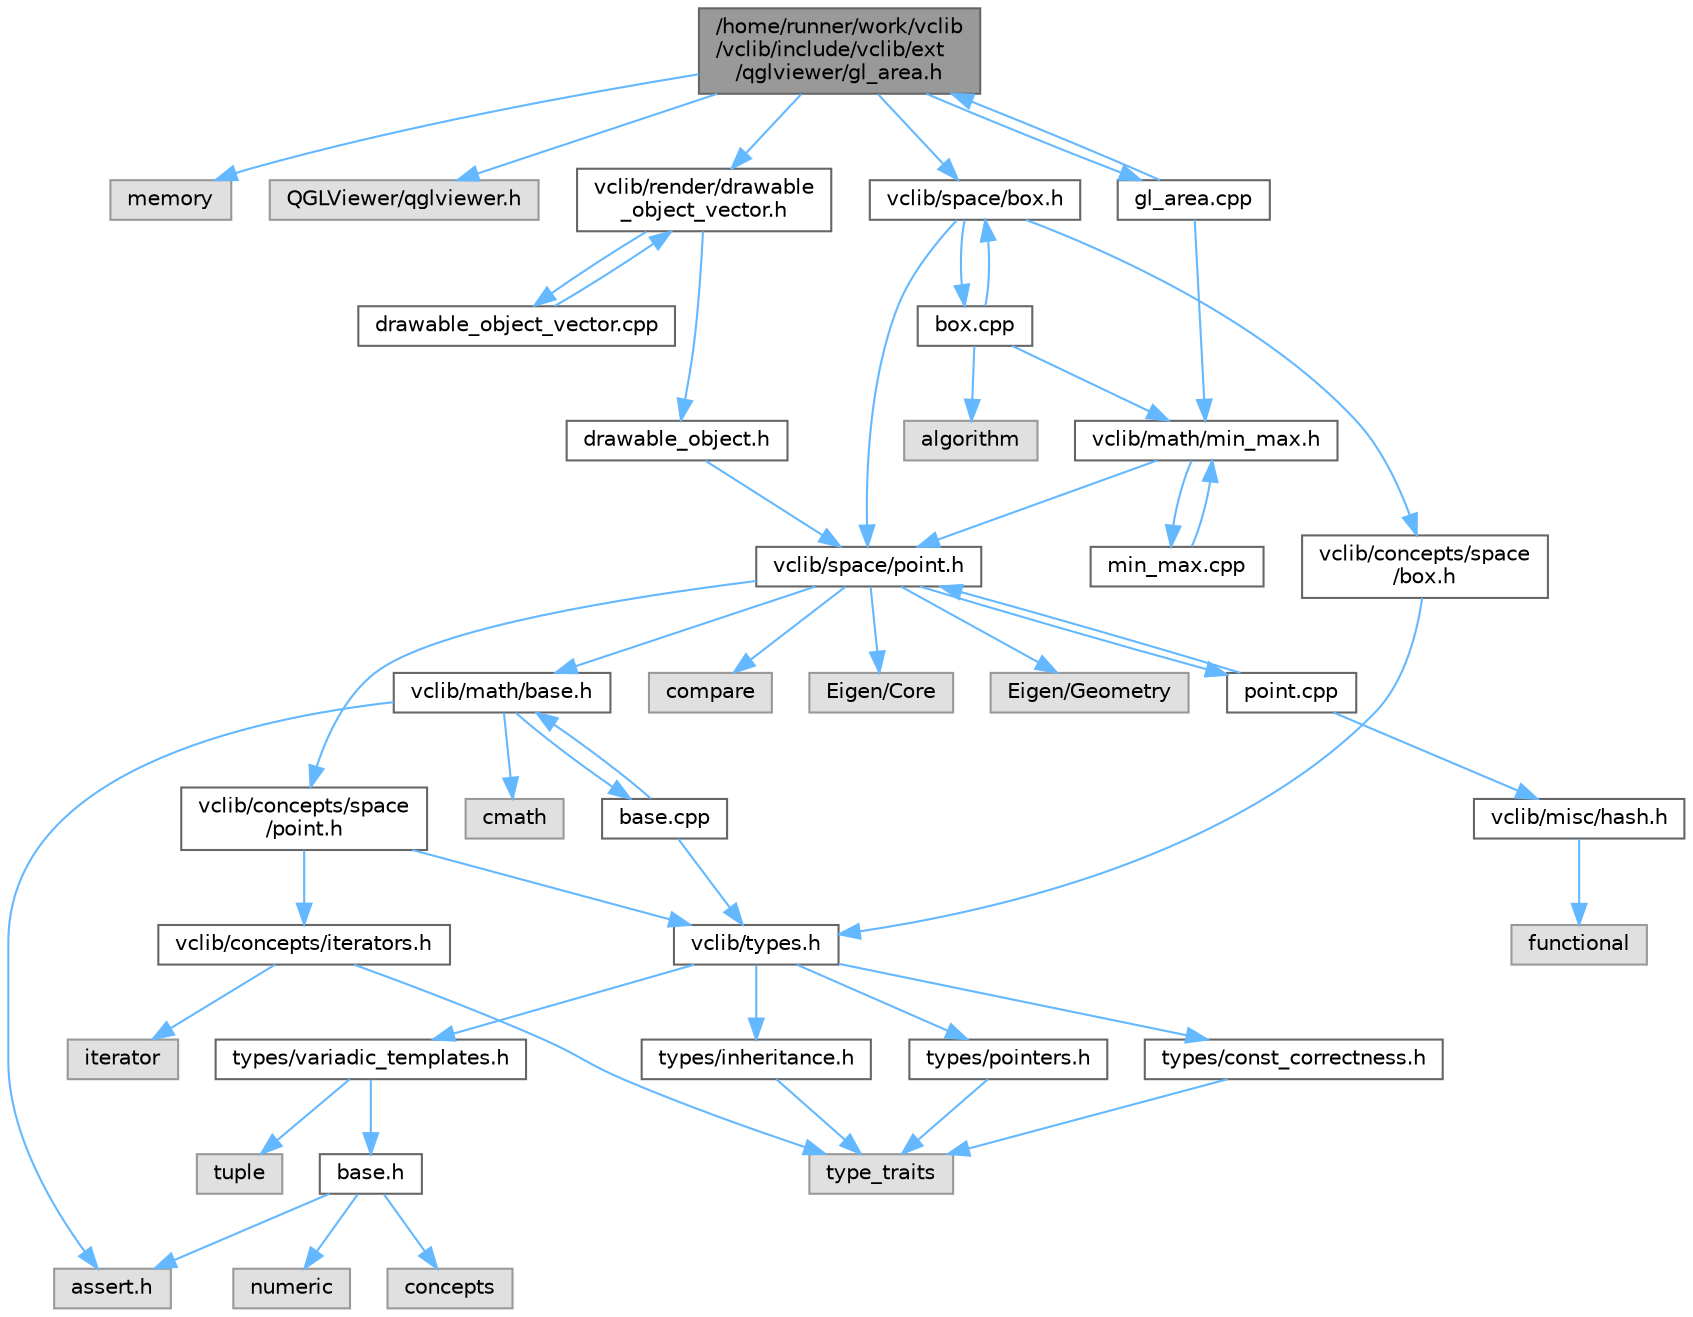 digraph "/home/runner/work/vclib/vclib/include/vclib/ext/qglviewer/gl_area.h"
{
 // LATEX_PDF_SIZE
  bgcolor="transparent";
  edge [fontname=Helvetica,fontsize=10,labelfontname=Helvetica,labelfontsize=10];
  node [fontname=Helvetica,fontsize=10,shape=box,height=0.2,width=0.4];
  Node1 [label="/home/runner/work/vclib\l/vclib/include/vclib/ext\l/qglviewer/gl_area.h",height=0.2,width=0.4,color="gray40", fillcolor="grey60", style="filled", fontcolor="black",tooltip=" "];
  Node1 -> Node2 [color="steelblue1",style="solid"];
  Node2 [label="memory",height=0.2,width=0.4,color="grey60", fillcolor="#E0E0E0", style="filled",tooltip=" "];
  Node1 -> Node3 [color="steelblue1",style="solid"];
  Node3 [label="QGLViewer/qglviewer.h",height=0.2,width=0.4,color="grey60", fillcolor="#E0E0E0", style="filled",tooltip=" "];
  Node1 -> Node4 [color="steelblue1",style="solid"];
  Node4 [label="vclib/render/drawable\l_object_vector.h",height=0.2,width=0.4,color="grey40", fillcolor="white", style="filled",URL="$drawable__object__vector_8h.html",tooltip=" "];
  Node4 -> Node5 [color="steelblue1",style="solid"];
  Node5 [label="drawable_object.h",height=0.2,width=0.4,color="grey40", fillcolor="white", style="filled",URL="$drawable__object_8h.html",tooltip=" "];
  Node5 -> Node6 [color="steelblue1",style="solid"];
  Node6 [label="vclib/space/point.h",height=0.2,width=0.4,color="grey40", fillcolor="white", style="filled",URL="$space_2point_8h.html",tooltip=" "];
  Node6 -> Node7 [color="steelblue1",style="solid"];
  Node7 [label="compare",height=0.2,width=0.4,color="grey60", fillcolor="#E0E0E0", style="filled",tooltip=" "];
  Node6 -> Node8 [color="steelblue1",style="solid"];
  Node8 [label="Eigen/Core",height=0.2,width=0.4,color="grey60", fillcolor="#E0E0E0", style="filled",tooltip=" "];
  Node6 -> Node9 [color="steelblue1",style="solid"];
  Node9 [label="Eigen/Geometry",height=0.2,width=0.4,color="grey60", fillcolor="#E0E0E0", style="filled",tooltip=" "];
  Node6 -> Node10 [color="steelblue1",style="solid"];
  Node10 [label="vclib/concepts/space\l/point.h",height=0.2,width=0.4,color="grey40", fillcolor="white", style="filled",URL="$concepts_2space_2point_8h.html",tooltip=" "];
  Node10 -> Node11 [color="steelblue1",style="solid"];
  Node11 [label="vclib/concepts/iterators.h",height=0.2,width=0.4,color="grey40", fillcolor="white", style="filled",URL="$concepts_2iterators_8h.html",tooltip=" "];
  Node11 -> Node12 [color="steelblue1",style="solid"];
  Node12 [label="iterator",height=0.2,width=0.4,color="grey60", fillcolor="#E0E0E0", style="filled",tooltip=" "];
  Node11 -> Node13 [color="steelblue1",style="solid"];
  Node13 [label="type_traits",height=0.2,width=0.4,color="grey60", fillcolor="#E0E0E0", style="filled",tooltip=" "];
  Node10 -> Node14 [color="steelblue1",style="solid"];
  Node14 [label="vclib/types.h",height=0.2,width=0.4,color="grey40", fillcolor="white", style="filled",URL="$types_8h.html",tooltip=" "];
  Node14 -> Node15 [color="steelblue1",style="solid"];
  Node15 [label="types/const_correctness.h",height=0.2,width=0.4,color="grey40", fillcolor="white", style="filled",URL="$types_2const__correctness_8h.html",tooltip=" "];
  Node15 -> Node13 [color="steelblue1",style="solid"];
  Node14 -> Node16 [color="steelblue1",style="solid"];
  Node16 [label="types/inheritance.h",height=0.2,width=0.4,color="grey40", fillcolor="white", style="filled",URL="$inheritance_8h.html",tooltip=" "];
  Node16 -> Node13 [color="steelblue1",style="solid"];
  Node14 -> Node17 [color="steelblue1",style="solid"];
  Node17 [label="types/pointers.h",height=0.2,width=0.4,color="grey40", fillcolor="white", style="filled",URL="$types_2pointers_8h.html",tooltip=" "];
  Node17 -> Node13 [color="steelblue1",style="solid"];
  Node14 -> Node18 [color="steelblue1",style="solid"];
  Node18 [label="types/variadic_templates.h",height=0.2,width=0.4,color="grey40", fillcolor="white", style="filled",URL="$variadic__templates_8h.html",tooltip=" "];
  Node18 -> Node19 [color="steelblue1",style="solid"];
  Node19 [label="base.h",height=0.2,width=0.4,color="grey40", fillcolor="white", style="filled",URL="$types_2base_8h.html",tooltip=" "];
  Node19 -> Node20 [color="steelblue1",style="solid"];
  Node20 [label="assert.h",height=0.2,width=0.4,color="grey60", fillcolor="#E0E0E0", style="filled",tooltip=" "];
  Node19 -> Node21 [color="steelblue1",style="solid"];
  Node21 [label="concepts",height=0.2,width=0.4,color="grey60", fillcolor="#E0E0E0", style="filled",tooltip=" "];
  Node19 -> Node22 [color="steelblue1",style="solid"];
  Node22 [label="numeric",height=0.2,width=0.4,color="grey60", fillcolor="#E0E0E0", style="filled",tooltip=" "];
  Node18 -> Node23 [color="steelblue1",style="solid"];
  Node23 [label="tuple",height=0.2,width=0.4,color="grey60", fillcolor="#E0E0E0", style="filled",tooltip=" "];
  Node6 -> Node24 [color="steelblue1",style="solid"];
  Node24 [label="vclib/math/base.h",height=0.2,width=0.4,color="grey40", fillcolor="white", style="filled",URL="$math_2base_8h.html",tooltip=" "];
  Node24 -> Node25 [color="steelblue1",style="solid"];
  Node25 [label="cmath",height=0.2,width=0.4,color="grey60", fillcolor="#E0E0E0", style="filled",tooltip=" "];
  Node24 -> Node20 [color="steelblue1",style="solid"];
  Node24 -> Node26 [color="steelblue1",style="solid"];
  Node26 [label="base.cpp",height=0.2,width=0.4,color="grey40", fillcolor="white", style="filled",URL="$base_8cpp.html",tooltip=" "];
  Node26 -> Node24 [color="steelblue1",style="solid"];
  Node26 -> Node14 [color="steelblue1",style="solid"];
  Node6 -> Node27 [color="steelblue1",style="solid"];
  Node27 [label="point.cpp",height=0.2,width=0.4,color="grey40", fillcolor="white", style="filled",URL="$point_8cpp.html",tooltip=" "];
  Node27 -> Node6 [color="steelblue1",style="solid"];
  Node27 -> Node28 [color="steelblue1",style="solid"];
  Node28 [label="vclib/misc/hash.h",height=0.2,width=0.4,color="grey40", fillcolor="white", style="filled",URL="$hash_8h.html",tooltip=" "];
  Node28 -> Node29 [color="steelblue1",style="solid"];
  Node29 [label="functional",height=0.2,width=0.4,color="grey60", fillcolor="#E0E0E0", style="filled",tooltip=" "];
  Node4 -> Node30 [color="steelblue1",style="solid"];
  Node30 [label="drawable_object_vector.cpp",height=0.2,width=0.4,color="grey40", fillcolor="white", style="filled",URL="$drawable__object__vector_8cpp.html",tooltip=" "];
  Node30 -> Node4 [color="steelblue1",style="solid"];
  Node1 -> Node31 [color="steelblue1",style="solid"];
  Node31 [label="vclib/space/box.h",height=0.2,width=0.4,color="grey40", fillcolor="white", style="filled",URL="$space_2box_8h.html",tooltip=" "];
  Node31 -> Node32 [color="steelblue1",style="solid"];
  Node32 [label="vclib/concepts/space\l/box.h",height=0.2,width=0.4,color="grey40", fillcolor="white", style="filled",URL="$concepts_2space_2box_8h.html",tooltip=" "];
  Node32 -> Node14 [color="steelblue1",style="solid"];
  Node31 -> Node6 [color="steelblue1",style="solid"];
  Node31 -> Node33 [color="steelblue1",style="solid"];
  Node33 [label="box.cpp",height=0.2,width=0.4,color="grey40", fillcolor="white", style="filled",URL="$box_8cpp.html",tooltip=" "];
  Node33 -> Node31 [color="steelblue1",style="solid"];
  Node33 -> Node34 [color="steelblue1",style="solid"];
  Node34 [label="algorithm",height=0.2,width=0.4,color="grey60", fillcolor="#E0E0E0", style="filled",tooltip=" "];
  Node33 -> Node35 [color="steelblue1",style="solid"];
  Node35 [label="vclib/math/min_max.h",height=0.2,width=0.4,color="grey40", fillcolor="white", style="filled",URL="$min__max_8h.html",tooltip=" "];
  Node35 -> Node6 [color="steelblue1",style="solid"];
  Node35 -> Node36 [color="steelblue1",style="solid"];
  Node36 [label="min_max.cpp",height=0.2,width=0.4,color="grey40", fillcolor="white", style="filled",URL="$min__max_8cpp.html",tooltip=" "];
  Node36 -> Node35 [color="steelblue1",style="solid"];
  Node1 -> Node37 [color="steelblue1",style="solid"];
  Node37 [label="gl_area.cpp",height=0.2,width=0.4,color="grey40", fillcolor="white", style="filled",URL="$gl__area_8cpp.html",tooltip=" "];
  Node37 -> Node1 [color="steelblue1",style="solid"];
  Node37 -> Node35 [color="steelblue1",style="solid"];
}
